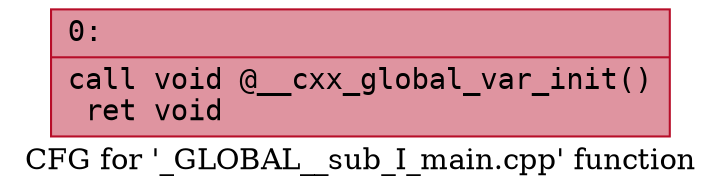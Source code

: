 digraph "CFG for '_GLOBAL__sub_I_main.cpp' function" {
	label="CFG for '_GLOBAL__sub_I_main.cpp' function";

	Node0x600002b0d2c0 [shape=record,color="#b70d28ff", style=filled, fillcolor="#b70d2870" fontname="Courier",label="{0:\l|  call void @__cxx_global_var_init()\l  ret void\l}"];
}
